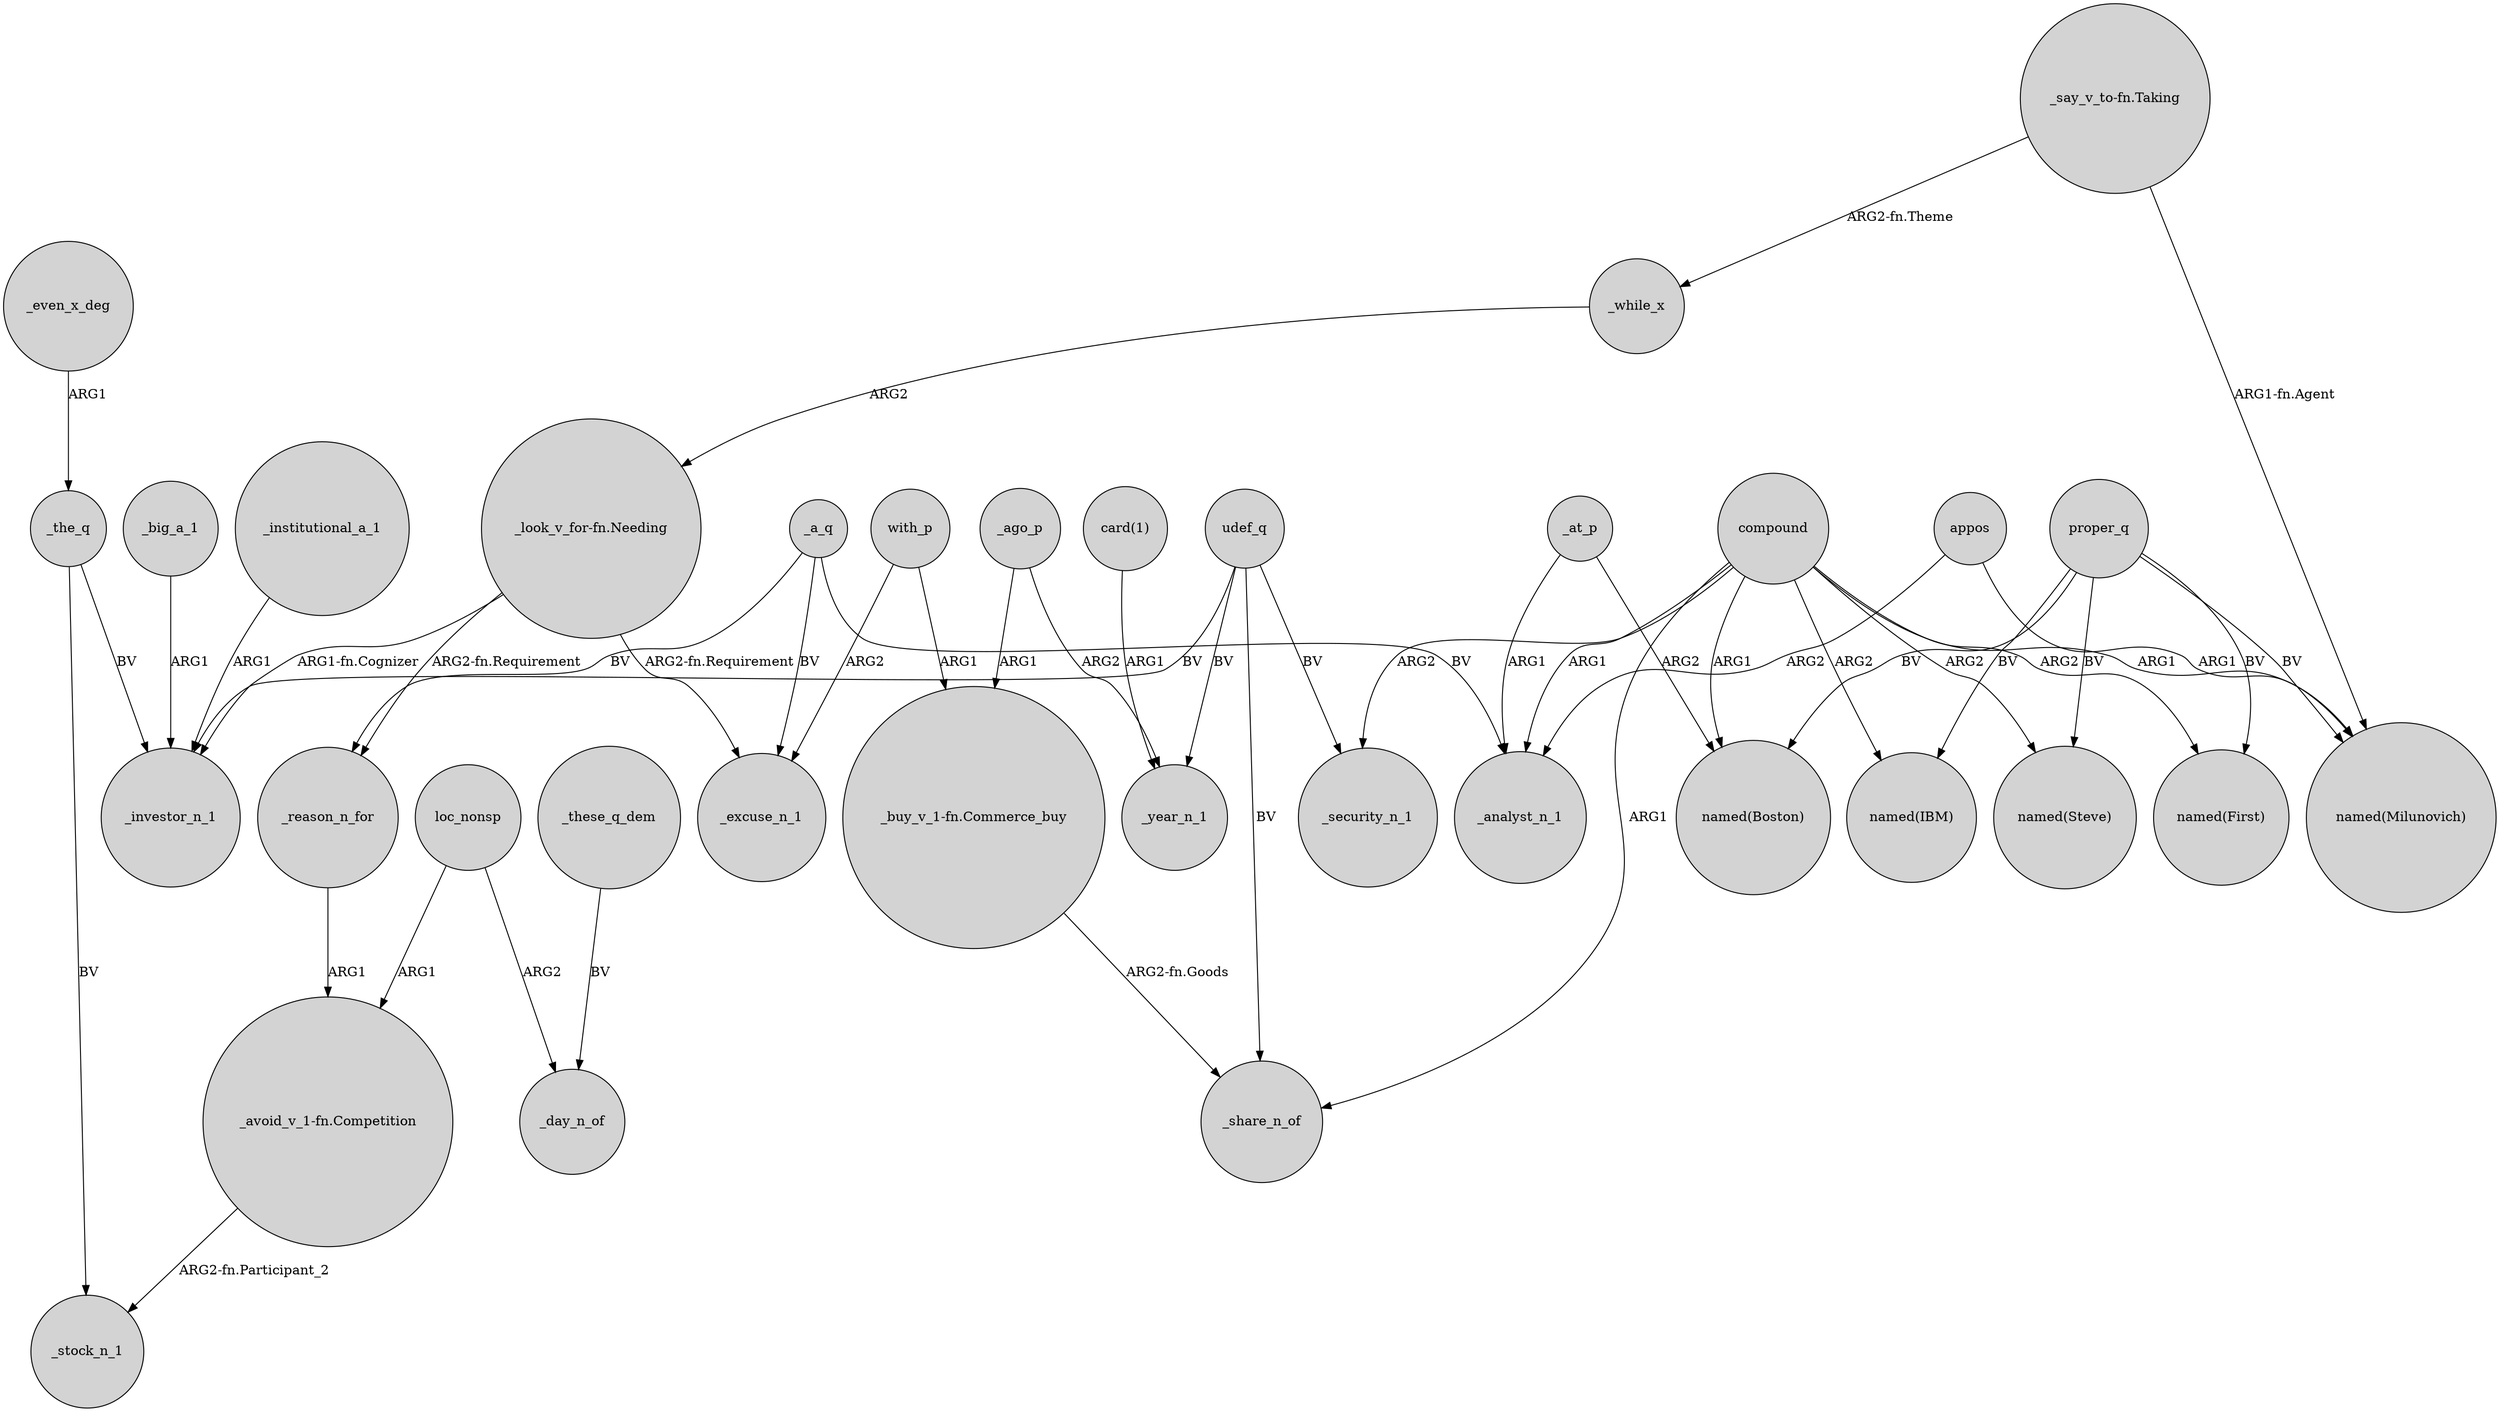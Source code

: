 digraph {
	node [shape=circle style=filled]
	"_look_v_for-fn.Needing" -> _investor_n_1 [label="ARG1-fn.Cognizer"]
	_the_q -> _investor_n_1 [label=BV]
	_a_q -> _reason_n_for [label=BV]
	_big_a_1 -> _investor_n_1 [label=ARG1]
	_while_x -> "_look_v_for-fn.Needing" [label=ARG2]
	"card(1)" -> _year_n_1 [label=ARG1]
	compound -> _share_n_of [label=ARG1]
	proper_q -> "named(First)" [label=BV]
	proper_q -> "named(Boston)" [label=BV]
	proper_q -> "named(IBM)" [label=BV]
	compound -> "named(Steve)" [label=ARG2]
	_ago_p -> "_buy_v_1-fn.Commerce_buy" [label=ARG1]
	udef_q -> _security_n_1 [label=BV]
	_these_q_dem -> _day_n_of [label=BV]
	compound -> "named(Boston)" [label=ARG1]
	"_buy_v_1-fn.Commerce_buy" -> _share_n_of [label="ARG2-fn.Goods"]
	_a_q -> _analyst_n_1 [label=BV]
	"_say_v_to-fn.Taking" -> _while_x [label="ARG2-fn.Theme"]
	compound -> "named(First)" [label=ARG2]
	_the_q -> _stock_n_1 [label=BV]
	_at_p -> _analyst_n_1 [label=ARG1]
	"_say_v_to-fn.Taking" -> "named(Milunovich)" [label="ARG1-fn.Agent"]
	"_look_v_for-fn.Needing" -> _excuse_n_1 [label="ARG2-fn.Requirement"]
	"_look_v_for-fn.Needing" -> _reason_n_for [label="ARG2-fn.Requirement"]
	appos -> _analyst_n_1 [label=ARG2]
	compound -> _analyst_n_1 [label=ARG1]
	with_p -> _excuse_n_1 [label=ARG2]
	udef_q -> _share_n_of [label=BV]
	with_p -> "_buy_v_1-fn.Commerce_buy" [label=ARG1]
	_reason_n_for -> "_avoid_v_1-fn.Competition" [label=ARG1]
	compound -> "named(Milunovich)" [label=ARG1]
	proper_q -> "named(Milunovich)" [label=BV]
	_a_q -> _excuse_n_1 [label=BV]
	_ago_p -> _year_n_1 [label=ARG2]
	_even_x_deg -> _the_q [label=ARG1]
	udef_q -> _year_n_1 [label=BV]
	compound -> _security_n_1 [label=ARG2]
	_at_p -> "named(Boston)" [label=ARG2]
	udef_q -> _investor_n_1 [label=BV]
	compound -> "named(IBM)" [label=ARG2]
	_institutional_a_1 -> _investor_n_1 [label=ARG1]
	loc_nonsp -> _day_n_of [label=ARG2]
	loc_nonsp -> "_avoid_v_1-fn.Competition" [label=ARG1]
	proper_q -> "named(Steve)" [label=BV]
	"_avoid_v_1-fn.Competition" -> _stock_n_1 [label="ARG2-fn.Participant_2"]
	appos -> "named(Milunovich)" [label=ARG1]
}
